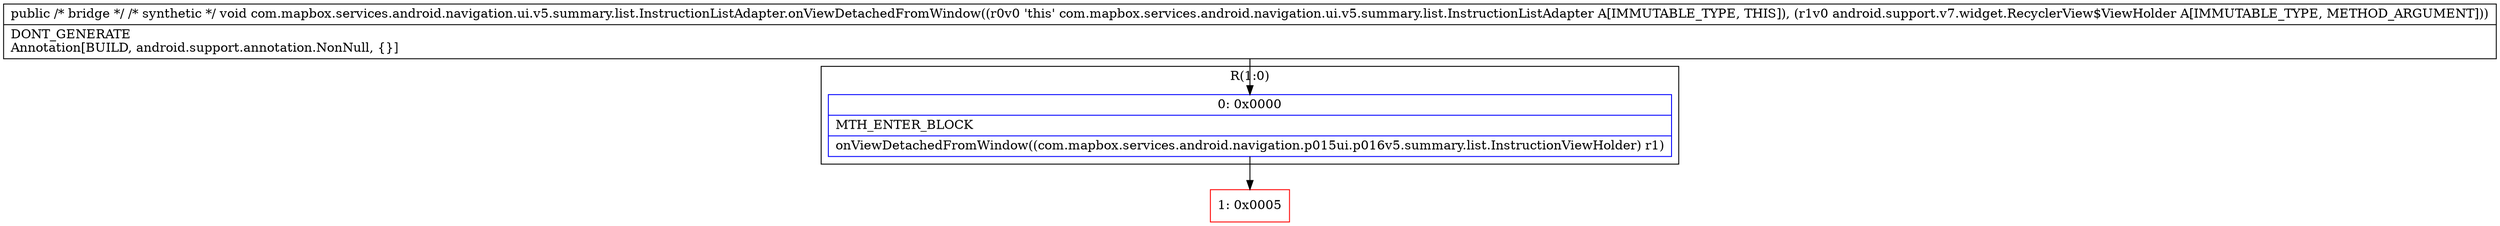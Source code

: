 digraph "CFG forcom.mapbox.services.android.navigation.ui.v5.summary.list.InstructionListAdapter.onViewDetachedFromWindow(Landroid\/support\/v7\/widget\/RecyclerView$ViewHolder;)V" {
subgraph cluster_Region_1835700644 {
label = "R(1:0)";
node [shape=record,color=blue];
Node_0 [shape=record,label="{0\:\ 0x0000|MTH_ENTER_BLOCK\l|onViewDetachedFromWindow((com.mapbox.services.android.navigation.p015ui.p016v5.summary.list.InstructionViewHolder) r1)\l}"];
}
Node_1 [shape=record,color=red,label="{1\:\ 0x0005}"];
MethodNode[shape=record,label="{public \/* bridge *\/ \/* synthetic *\/ void com.mapbox.services.android.navigation.ui.v5.summary.list.InstructionListAdapter.onViewDetachedFromWindow((r0v0 'this' com.mapbox.services.android.navigation.ui.v5.summary.list.InstructionListAdapter A[IMMUTABLE_TYPE, THIS]), (r1v0 android.support.v7.widget.RecyclerView$ViewHolder A[IMMUTABLE_TYPE, METHOD_ARGUMENT]))  | DONT_GENERATE\lAnnotation[BUILD, android.support.annotation.NonNull, \{\}]\l}"];
MethodNode -> Node_0;
Node_0 -> Node_1;
}

